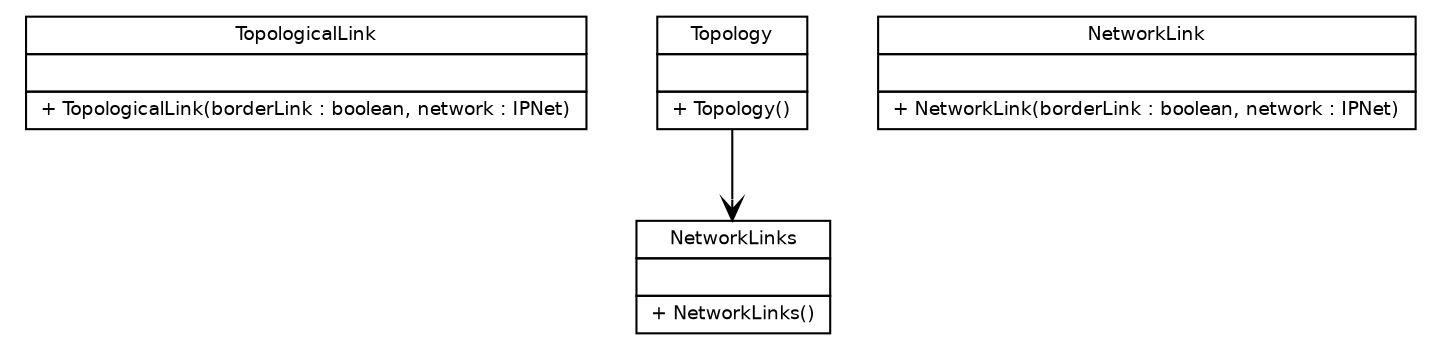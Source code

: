 #!/usr/local/bin/dot
#
# Class diagram 
# Generated by UmlGraph version 4.6 (http://www.spinellis.gr/sw/umlgraph)
#

digraph G {
	edge [fontname="Helvetica",fontsize=10,labelfontname="Helvetica",labelfontsize=10];
	node [fontname="Helvetica",fontsize=10,shape=plaintext];
	// fr.univrennes1.cri.jtacl.core.topology.TopologicalLink
	c980 [label=<<table border="0" cellborder="1" cellspacing="0" cellpadding="2" port="p" href="./TopologicalLink.html">
		<tr><td><table border="0" cellspacing="0" cellpadding="1">
			<tr><td> TopologicalLink </td></tr>
		</table></td></tr>
		<tr><td><table border="0" cellspacing="0" cellpadding="1">
			<tr><td align="left">  </td></tr>
		</table></td></tr>
		<tr><td><table border="0" cellspacing="0" cellpadding="1">
			<tr><td align="left"> + TopologicalLink(borderLink : boolean, network : IPNet) </td></tr>
		</table></td></tr>
		</table>>, fontname="Helvetica", fontcolor="black", fontsize=9.0];
	// fr.univrennes1.cri.jtacl.core.topology.NetworkLinks
	c981 [label=<<table border="0" cellborder="1" cellspacing="0" cellpadding="2" port="p" href="./NetworkLinks.html">
		<tr><td><table border="0" cellspacing="0" cellpadding="1">
			<tr><td> NetworkLinks </td></tr>
		</table></td></tr>
		<tr><td><table border="0" cellspacing="0" cellpadding="1">
			<tr><td align="left">  </td></tr>
		</table></td></tr>
		<tr><td><table border="0" cellspacing="0" cellpadding="1">
			<tr><td align="left"> + NetworkLinks() </td></tr>
		</table></td></tr>
		</table>>, fontname="Helvetica", fontcolor="black", fontsize=9.0];
	// fr.univrennes1.cri.jtacl.core.topology.Topology
	c982 [label=<<table border="0" cellborder="1" cellspacing="0" cellpadding="2" port="p" href="./Topology.html">
		<tr><td><table border="0" cellspacing="0" cellpadding="1">
			<tr><td> Topology </td></tr>
		</table></td></tr>
		<tr><td><table border="0" cellspacing="0" cellpadding="1">
			<tr><td align="left">  </td></tr>
		</table></td></tr>
		<tr><td><table border="0" cellspacing="0" cellpadding="1">
			<tr><td align="left"> + Topology() </td></tr>
		</table></td></tr>
		</table>>, fontname="Helvetica", fontcolor="black", fontsize=9.0];
	// fr.univrennes1.cri.jtacl.core.topology.NetworkLink
	c983 [label=<<table border="0" cellborder="1" cellspacing="0" cellpadding="2" port="p" href="./NetworkLink.html">
		<tr><td><table border="0" cellspacing="0" cellpadding="1">
			<tr><td> NetworkLink </td></tr>
		</table></td></tr>
		<tr><td><table border="0" cellspacing="0" cellpadding="1">
			<tr><td align="left">  </td></tr>
		</table></td></tr>
		<tr><td><table border="0" cellspacing="0" cellpadding="1">
			<tr><td align="left"> + NetworkLink(borderLink : boolean, network : IPNet) </td></tr>
		</table></td></tr>
		</table>>, fontname="Helvetica", fontcolor="black", fontsize=9.0];
	// fr.univrennes1.cri.jtacl.core.topology.Topology NAVASSOC fr.univrennes1.cri.jtacl.core.topology.NetworkLinks
	c982:p -> c981:p [taillabel="", label="", headlabel="", fontname="Helvetica", fontcolor="black", fontsize=10.0, color="black", arrowhead=open];
}

